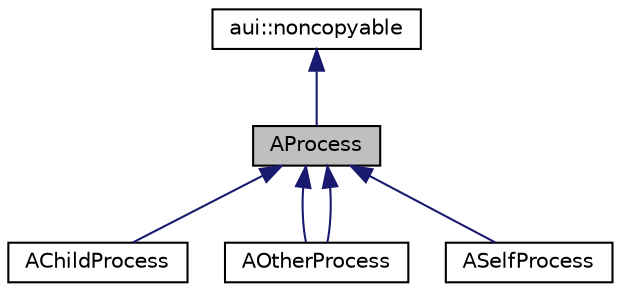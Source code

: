 digraph "AProcess"
{
 // LATEX_PDF_SIZE
  edge [fontname="Helvetica",fontsize="10",labelfontname="Helvetica",labelfontsize="10"];
  node [fontname="Helvetica",fontsize="10",shape=record];
  Node1 [label="AProcess",height=0.2,width=0.4,color="black", fillcolor="grey75", style="filled", fontcolor="black",tooltip=" "];
  Node2 -> Node1 [dir="back",color="midnightblue",fontsize="10",style="solid",fontname="Helvetica"];
  Node2 [label="aui::noncopyable",height=0.2,width=0.4,color="black", fillcolor="white", style="filled",URL="$structaui_1_1noncopyable.html",tooltip="Forbids copy of your class."];
  Node1 -> Node3 [dir="back",color="midnightblue",fontsize="10",style="solid",fontname="Helvetica"];
  Node3 [label="AChildProcess",height=0.2,width=0.4,color="black", fillcolor="white", style="filled",URL="$classAChildProcess.html",tooltip=" "];
  Node1 -> Node4 [dir="back",color="midnightblue",fontsize="10",style="solid",fontname="Helvetica"];
  Node4 [label="AOtherProcess",height=0.2,width=0.4,color="black", fillcolor="white", style="filled",URL="$classAOtherProcess.html",tooltip=" "];
  Node1 -> Node4 [dir="back",color="midnightblue",fontsize="10",style="solid",fontname="Helvetica"];
  Node1 -> Node5 [dir="back",color="midnightblue",fontsize="10",style="solid",fontname="Helvetica"];
  Node5 [label="ASelfProcess",height=0.2,width=0.4,color="black", fillcolor="white", style="filled",URL="$classASelfProcess.html",tooltip=" "];
}
